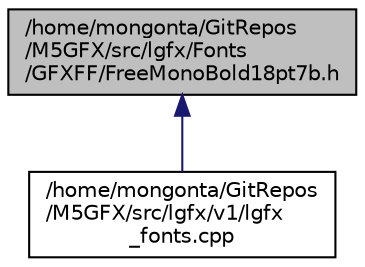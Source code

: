 digraph "/home/mongonta/GitRepos/M5GFX/src/lgfx/Fonts/GFXFF/FreeMonoBold18pt7b.h"
{
 // LATEX_PDF_SIZE
  edge [fontname="Helvetica",fontsize="10",labelfontname="Helvetica",labelfontsize="10"];
  node [fontname="Helvetica",fontsize="10",shape=record];
  Node1 [label="/home/mongonta/GitRepos\l/M5GFX/src/lgfx/Fonts\l/GFXFF/FreeMonoBold18pt7b.h",height=0.2,width=0.4,color="black", fillcolor="grey75", style="filled", fontcolor="black",tooltip=" "];
  Node1 -> Node2 [dir="back",color="midnightblue",fontsize="10",style="solid",fontname="Helvetica"];
  Node2 [label="/home/mongonta/GitRepos\l/M5GFX/src/lgfx/v1/lgfx\l_fonts.cpp",height=0.2,width=0.4,color="black", fillcolor="white", style="filled",URL="$lgfx__fonts_8cpp.html",tooltip=" "];
}
